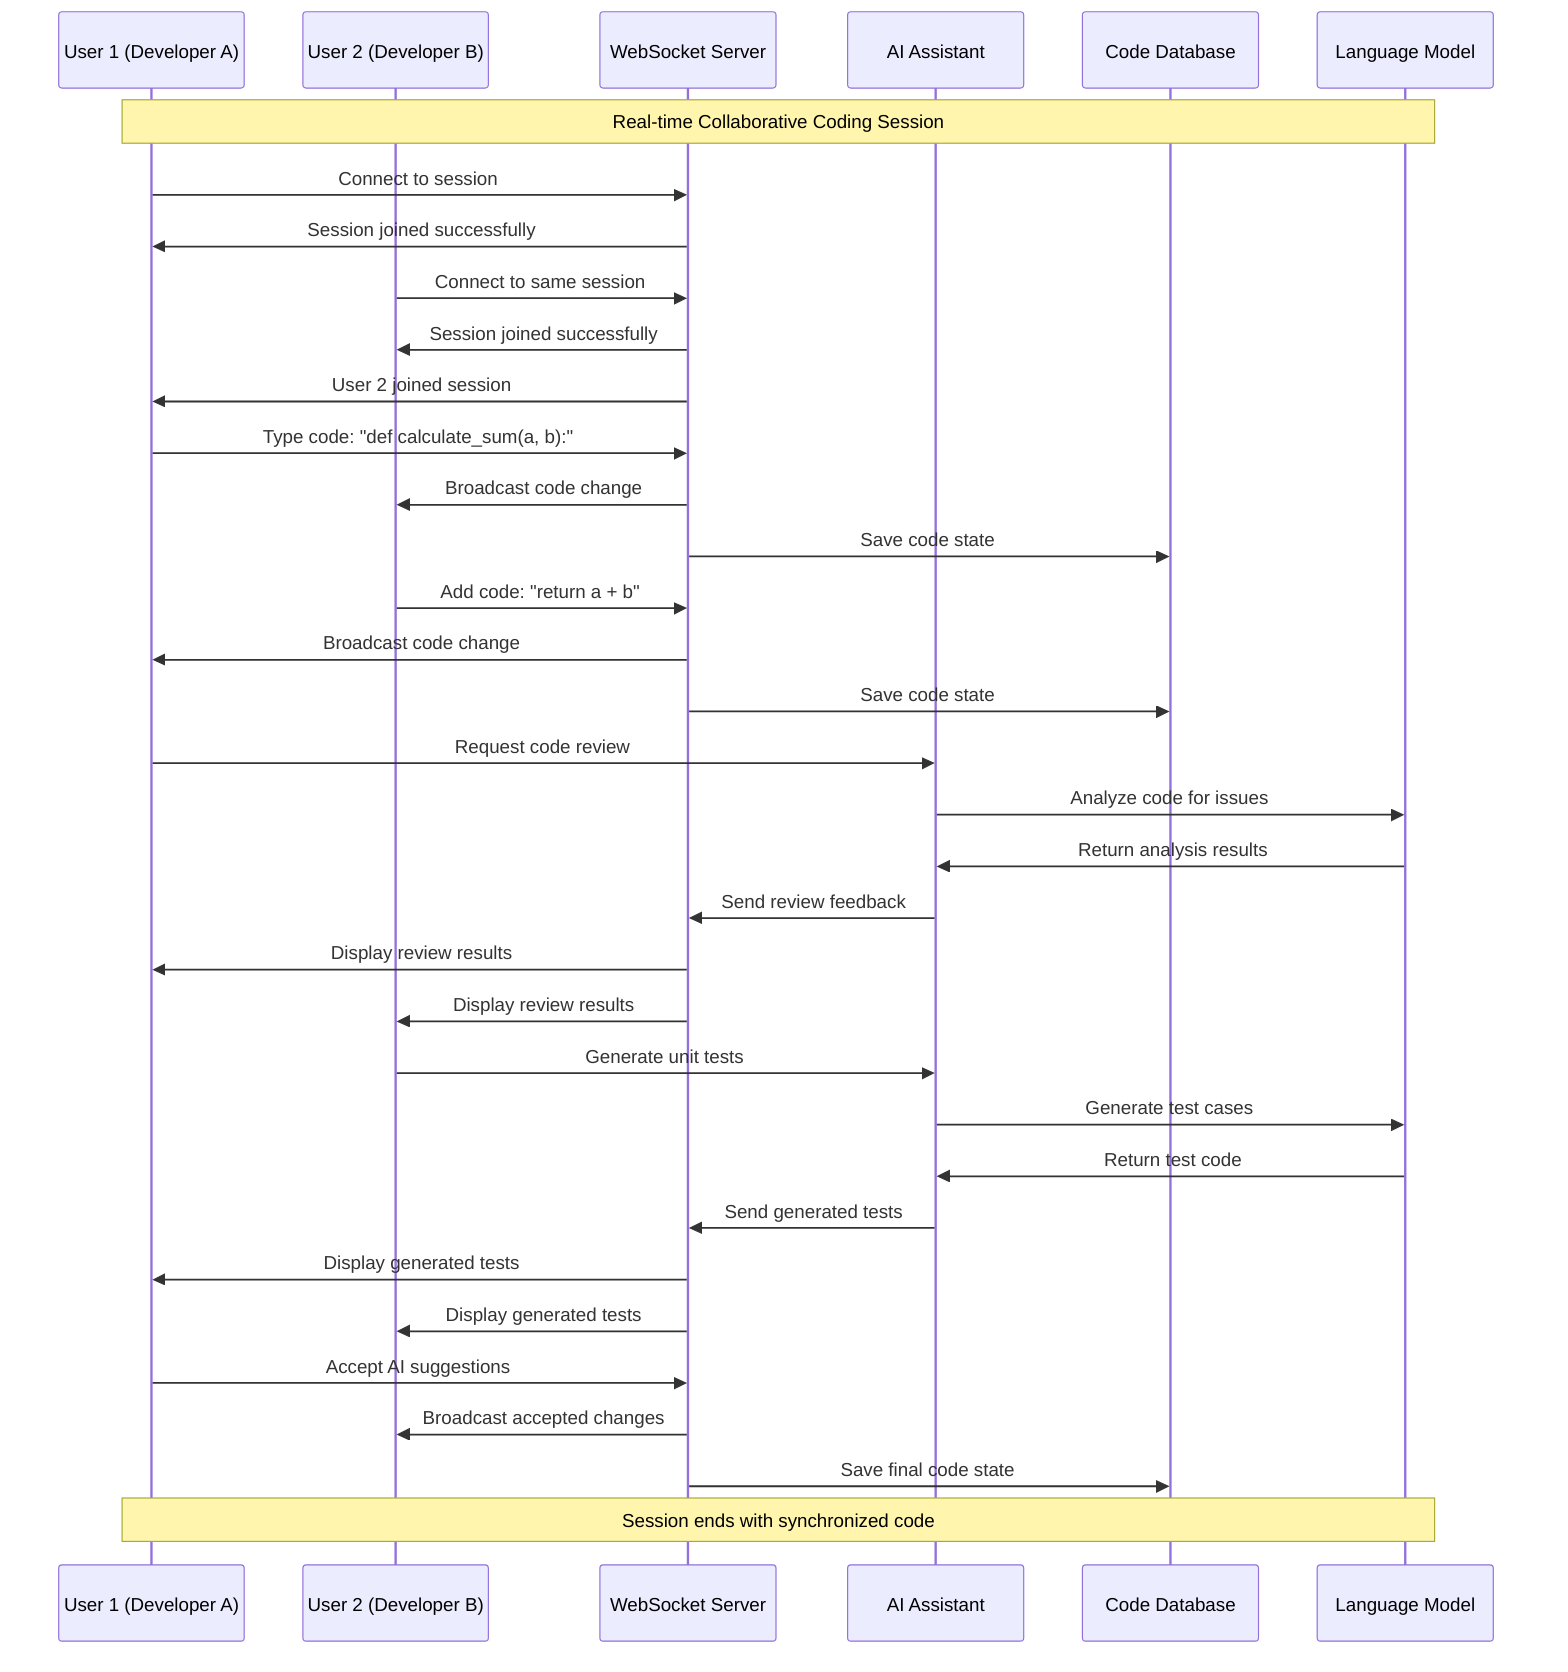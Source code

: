 sequenceDiagram
    participant U1 as User 1 (Developer A)
    participant U2 as User 2 (Developer B)
    participant WS as WebSocket Server
    participant AI as AI Assistant
    participant DB as Code Database
    participant LLM as Language Model

    Note over U1, LLM: Real-time Collaborative Coding Session

    U1->>WS: Connect to session
    WS->>U1: Session joined successfully
    
    U2->>WS: Connect to same session
    WS->>U2: Session joined successfully
    WS->>U1: User 2 joined session

    U1->>WS: Type code: "def calculate_sum(a, b):"
    WS->>U2: Broadcast code change
    WS->>DB: Save code state

    U2->>WS: Add code: "return a + b"
    WS->>U1: Broadcast code change
    WS->>DB: Save code state

    U1->>AI: Request code review
    AI->>LLM: Analyze code for issues
    LLM->>AI: Return analysis results
    AI->>WS: Send review feedback
    WS->>U1: Display review results
    WS->>U2: Display review results

    U2->>AI: Generate unit tests
    AI->>LLM: Generate test cases
    LLM->>AI: Return test code
    AI->>WS: Send generated tests
    WS->>U1: Display generated tests
    WS->>U2: Display generated tests

    U1->>WS: Accept AI suggestions
    WS->>U2: Broadcast accepted changes
    WS->>DB: Save final code state

    Note over U1, LLM: Session ends with synchronized code